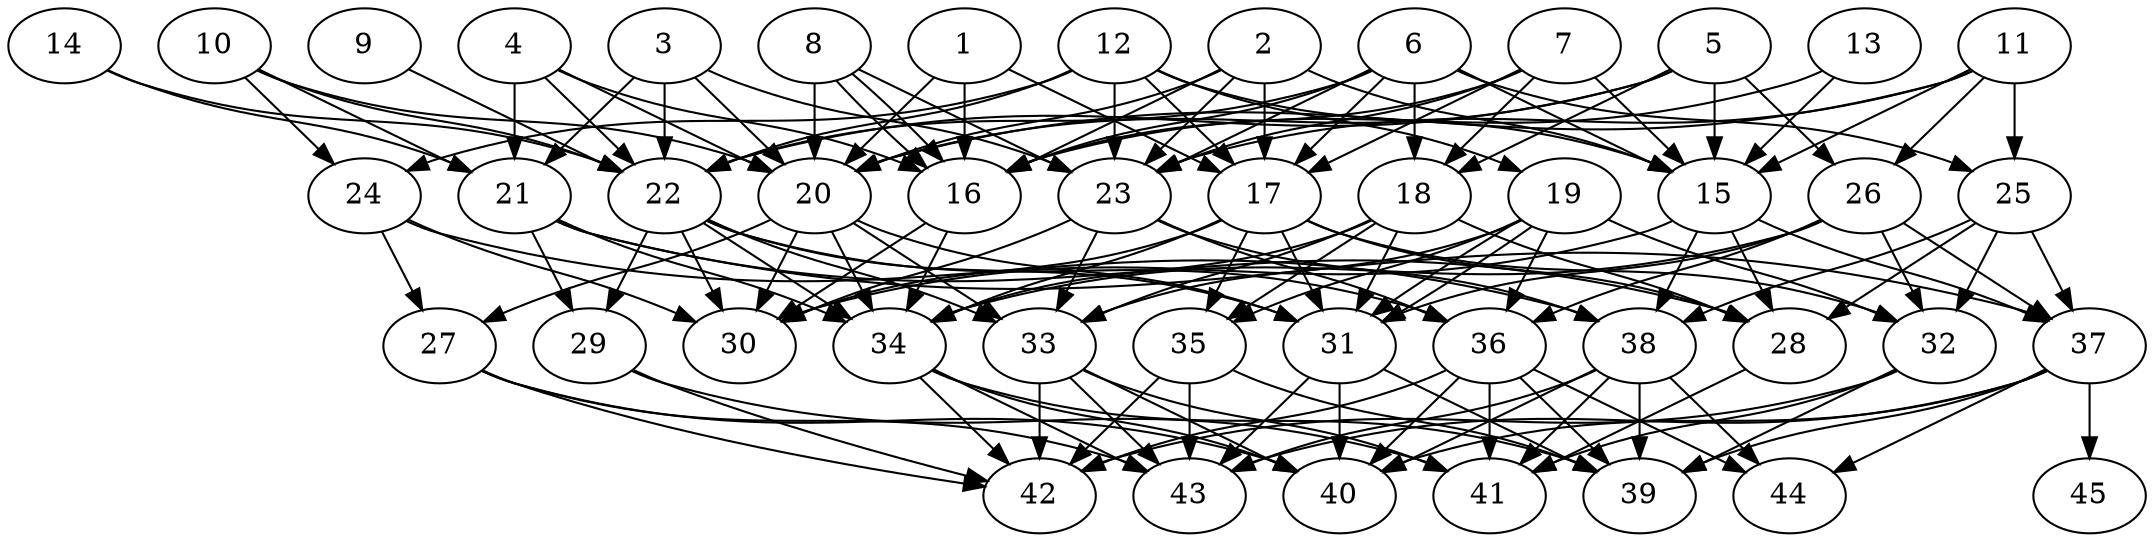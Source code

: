 // DAG automatically generated by daggen at Thu Oct  3 14:07:24 2019
// ./daggen --dot -n 45 --ccr 0.5 --fat 0.7 --regular 0.9 --density 0.6 --mindata 5242880 --maxdata 52428800 
digraph G {
  1 [size="14772224", alpha="0.04", expect_size="7386112"] 
  1 -> 16 [size ="7386112"]
  1 -> 17 [size ="7386112"]
  1 -> 20 [size ="7386112"]
  2 [size="73967616", alpha="0.11", expect_size="36983808"] 
  2 -> 15 [size ="36983808"]
  2 -> 16 [size ="36983808"]
  2 -> 17 [size ="36983808"]
  2 -> 20 [size ="36983808"]
  2 -> 23 [size ="36983808"]
  3 [size="91428864", alpha="0.16", expect_size="45714432"] 
  3 -> 20 [size ="45714432"]
  3 -> 21 [size ="45714432"]
  3 -> 22 [size ="45714432"]
  3 -> 23 [size ="45714432"]
  4 [size="16699392", alpha="0.12", expect_size="8349696"] 
  4 -> 16 [size ="8349696"]
  4 -> 20 [size ="8349696"]
  4 -> 21 [size ="8349696"]
  4 -> 22 [size ="8349696"]
  5 [size="92432384", alpha="0.16", expect_size="46216192"] 
  5 -> 15 [size ="46216192"]
  5 -> 18 [size ="46216192"]
  5 -> 20 [size ="46216192"]
  5 -> 22 [size ="46216192"]
  5 -> 26 [size ="46216192"]
  6 [size="85086208", alpha="0.03", expect_size="42543104"] 
  6 -> 15 [size ="42543104"]
  6 -> 16 [size ="42543104"]
  6 -> 17 [size ="42543104"]
  6 -> 18 [size ="42543104"]
  6 -> 22 [size ="42543104"]
  6 -> 23 [size ="42543104"]
  6 -> 25 [size ="42543104"]
  7 [size="71155712", alpha="0.13", expect_size="35577856"] 
  7 -> 15 [size ="35577856"]
  7 -> 16 [size ="35577856"]
  7 -> 17 [size ="35577856"]
  7 -> 18 [size ="35577856"]
  7 -> 23 [size ="35577856"]
  8 [size="86779904", alpha="0.14", expect_size="43389952"] 
  8 -> 16 [size ="43389952"]
  8 -> 16 [size ="43389952"]
  8 -> 20 [size ="43389952"]
  8 -> 23 [size ="43389952"]
  9 [size="14127104", alpha="0.09", expect_size="7063552"] 
  9 -> 22 [size ="7063552"]
  10 [size="92381184", alpha="0.09", expect_size="46190592"] 
  10 -> 20 [size ="46190592"]
  10 -> 21 [size ="46190592"]
  10 -> 22 [size ="46190592"]
  10 -> 24 [size ="46190592"]
  11 [size="98646016", alpha="0.05", expect_size="49323008"] 
  11 -> 15 [size ="49323008"]
  11 -> 20 [size ="49323008"]
  11 -> 23 [size ="49323008"]
  11 -> 25 [size ="49323008"]
  11 -> 26 [size ="49323008"]
  12 [size="24401920", alpha="0.11", expect_size="12200960"] 
  12 -> 15 [size ="12200960"]
  12 -> 17 [size ="12200960"]
  12 -> 19 [size ="12200960"]
  12 -> 22 [size ="12200960"]
  12 -> 23 [size ="12200960"]
  12 -> 24 [size ="12200960"]
  13 [size="76896256", alpha="0.18", expect_size="38448128"] 
  13 -> 15 [size ="38448128"]
  13 -> 16 [size ="38448128"]
  14 [size="58118144", alpha="0.11", expect_size="29059072"] 
  14 -> 21 [size ="29059072"]
  14 -> 22 [size ="29059072"]
  15 [size="19630080", alpha="0.08", expect_size="9815040"] 
  15 -> 28 [size ="9815040"]
  15 -> 30 [size ="9815040"]
  15 -> 37 [size ="9815040"]
  15 -> 38 [size ="9815040"]
  16 [size="93628416", alpha="0.04", expect_size="46814208"] 
  16 -> 30 [size ="46814208"]
  16 -> 34 [size ="46814208"]
  17 [size="13879296", alpha="0.14", expect_size="6939648"] 
  17 -> 28 [size ="6939648"]
  17 -> 30 [size ="6939648"]
  17 -> 31 [size ="6939648"]
  17 -> 32 [size ="6939648"]
  17 -> 34 [size ="6939648"]
  17 -> 35 [size ="6939648"]
  18 [size="74235904", alpha="0.04", expect_size="37117952"] 
  18 -> 28 [size ="37117952"]
  18 -> 31 [size ="37117952"]
  18 -> 33 [size ="37117952"]
  18 -> 34 [size ="37117952"]
  18 -> 35 [size ="37117952"]
  19 [size="46086144", alpha="0.08", expect_size="23043072"] 
  19 -> 31 [size ="23043072"]
  19 -> 31 [size ="23043072"]
  19 -> 32 [size ="23043072"]
  19 -> 33 [size ="23043072"]
  19 -> 35 [size ="23043072"]
  19 -> 36 [size ="23043072"]
  20 [size="87781376", alpha="0.14", expect_size="43890688"] 
  20 -> 27 [size ="43890688"]
  20 -> 30 [size ="43890688"]
  20 -> 31 [size ="43890688"]
  20 -> 33 [size ="43890688"]
  20 -> 34 [size ="43890688"]
  21 [size="37376000", alpha="0.01", expect_size="18688000"] 
  21 -> 28 [size ="18688000"]
  21 -> 29 [size ="18688000"]
  21 -> 34 [size ="18688000"]
  21 -> 37 [size ="18688000"]
  22 [size="61650944", alpha="0.00", expect_size="30825472"] 
  22 -> 29 [size ="30825472"]
  22 -> 30 [size ="30825472"]
  22 -> 31 [size ="30825472"]
  22 -> 33 [size ="30825472"]
  22 -> 34 [size ="30825472"]
  22 -> 36 [size ="30825472"]
  23 [size="18898944", alpha="0.18", expect_size="9449472"] 
  23 -> 30 [size ="9449472"]
  23 -> 33 [size ="9449472"]
  23 -> 36 [size ="9449472"]
  23 -> 38 [size ="9449472"]
  24 [size="102254592", alpha="0.16", expect_size="51127296"] 
  24 -> 27 [size ="51127296"]
  24 -> 30 [size ="51127296"]
  24 -> 38 [size ="51127296"]
  25 [size="60180480", alpha="0.12", expect_size="30090240"] 
  25 -> 28 [size ="30090240"]
  25 -> 32 [size ="30090240"]
  25 -> 37 [size ="30090240"]
  25 -> 38 [size ="30090240"]
  26 [size="97933312", alpha="0.03", expect_size="48966656"] 
  26 -> 31 [size ="48966656"]
  26 -> 32 [size ="48966656"]
  26 -> 34 [size ="48966656"]
  26 -> 36 [size ="48966656"]
  26 -> 37 [size ="48966656"]
  27 [size="20332544", alpha="0.08", expect_size="10166272"] 
  27 -> 40 [size ="10166272"]
  27 -> 42 [size ="10166272"]
  27 -> 43 [size ="10166272"]
  28 [size="87648256", alpha="0.09", expect_size="43824128"] 
  28 -> 41 [size ="43824128"]
  29 [size="12859392", alpha="0.10", expect_size="6429696"] 
  29 -> 41 [size ="6429696"]
  29 -> 42 [size ="6429696"]
  30 [size="52701184", alpha="0.09", expect_size="26350592"] 
  31 [size="24561664", alpha="0.06", expect_size="12280832"] 
  31 -> 39 [size ="12280832"]
  31 -> 40 [size ="12280832"]
  31 -> 43 [size ="12280832"]
  32 [size="27101184", alpha="0.07", expect_size="13550592"] 
  32 -> 39 [size ="13550592"]
  32 -> 41 [size ="13550592"]
  32 -> 42 [size ="13550592"]
  33 [size="29427712", alpha="0.01", expect_size="14713856"] 
  33 -> 40 [size ="14713856"]
  33 -> 41 [size ="14713856"]
  33 -> 42 [size ="14713856"]
  33 -> 43 [size ="14713856"]
  34 [size="18118656", alpha="0.06", expect_size="9059328"] 
  34 -> 39 [size ="9059328"]
  34 -> 40 [size ="9059328"]
  34 -> 42 [size ="9059328"]
  34 -> 43 [size ="9059328"]
  35 [size="93757440", alpha="0.12", expect_size="46878720"] 
  35 -> 39 [size ="46878720"]
  35 -> 42 [size ="46878720"]
  35 -> 43 [size ="46878720"]
  36 [size="55177216", alpha="0.16", expect_size="27588608"] 
  36 -> 39 [size ="27588608"]
  36 -> 40 [size ="27588608"]
  36 -> 41 [size ="27588608"]
  36 -> 42 [size ="27588608"]
  36 -> 44 [size ="27588608"]
  37 [size="71350272", alpha="0.01", expect_size="35675136"] 
  37 -> 39 [size ="35675136"]
  37 -> 40 [size ="35675136"]
  37 -> 43 [size ="35675136"]
  37 -> 44 [size ="35675136"]
  37 -> 45 [size ="35675136"]
  38 [size="14202880", alpha="0.19", expect_size="7101440"] 
  38 -> 39 [size ="7101440"]
  38 -> 40 [size ="7101440"]
  38 -> 41 [size ="7101440"]
  38 -> 43 [size ="7101440"]
  38 -> 44 [size ="7101440"]
  39 [size="54401024", alpha="0.05", expect_size="27200512"] 
  40 [size="101216256", alpha="0.08", expect_size="50608128"] 
  41 [size="47800320", alpha="0.15", expect_size="23900160"] 
  42 [size="76687360", alpha="0.14", expect_size="38343680"] 
  43 [size="13049856", alpha="0.15", expect_size="6524928"] 
  44 [size="17672192", alpha="0.15", expect_size="8836096"] 
  45 [size="43812864", alpha="0.06", expect_size="21906432"] 
}
